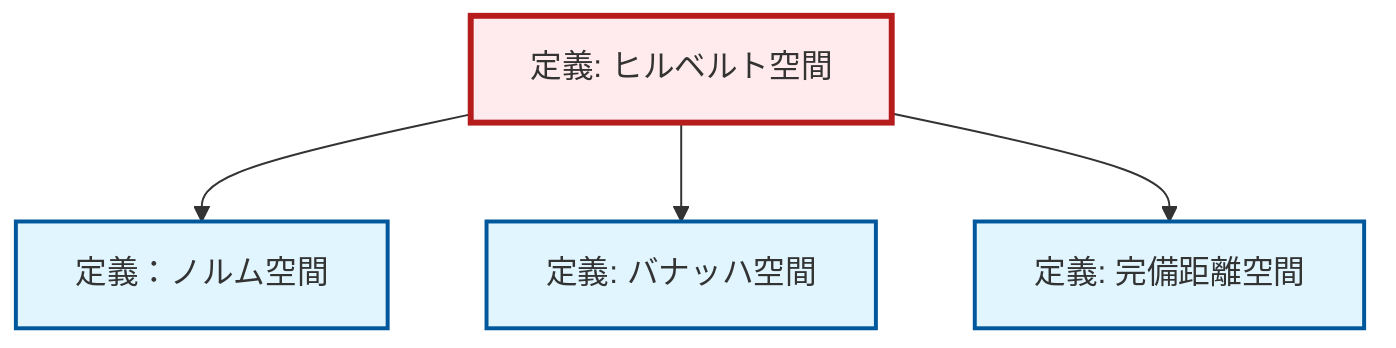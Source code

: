 graph TD
    classDef definition fill:#e1f5fe,stroke:#01579b,stroke-width:2px
    classDef theorem fill:#f3e5f5,stroke:#4a148c,stroke-width:2px
    classDef axiom fill:#fff3e0,stroke:#e65100,stroke-width:2px
    classDef example fill:#e8f5e9,stroke:#1b5e20,stroke-width:2px
    classDef current fill:#ffebee,stroke:#b71c1c,stroke-width:3px
    def-hilbert-space["定義: ヒルベルト空間"]:::definition
    def-normed-vector-space["定義：ノルム空間"]:::definition
    def-complete-metric-space["定義: 完備距離空間"]:::definition
    def-banach-space["定義: バナッハ空間"]:::definition
    def-hilbert-space --> def-normed-vector-space
    def-hilbert-space --> def-banach-space
    def-hilbert-space --> def-complete-metric-space
    class def-hilbert-space current